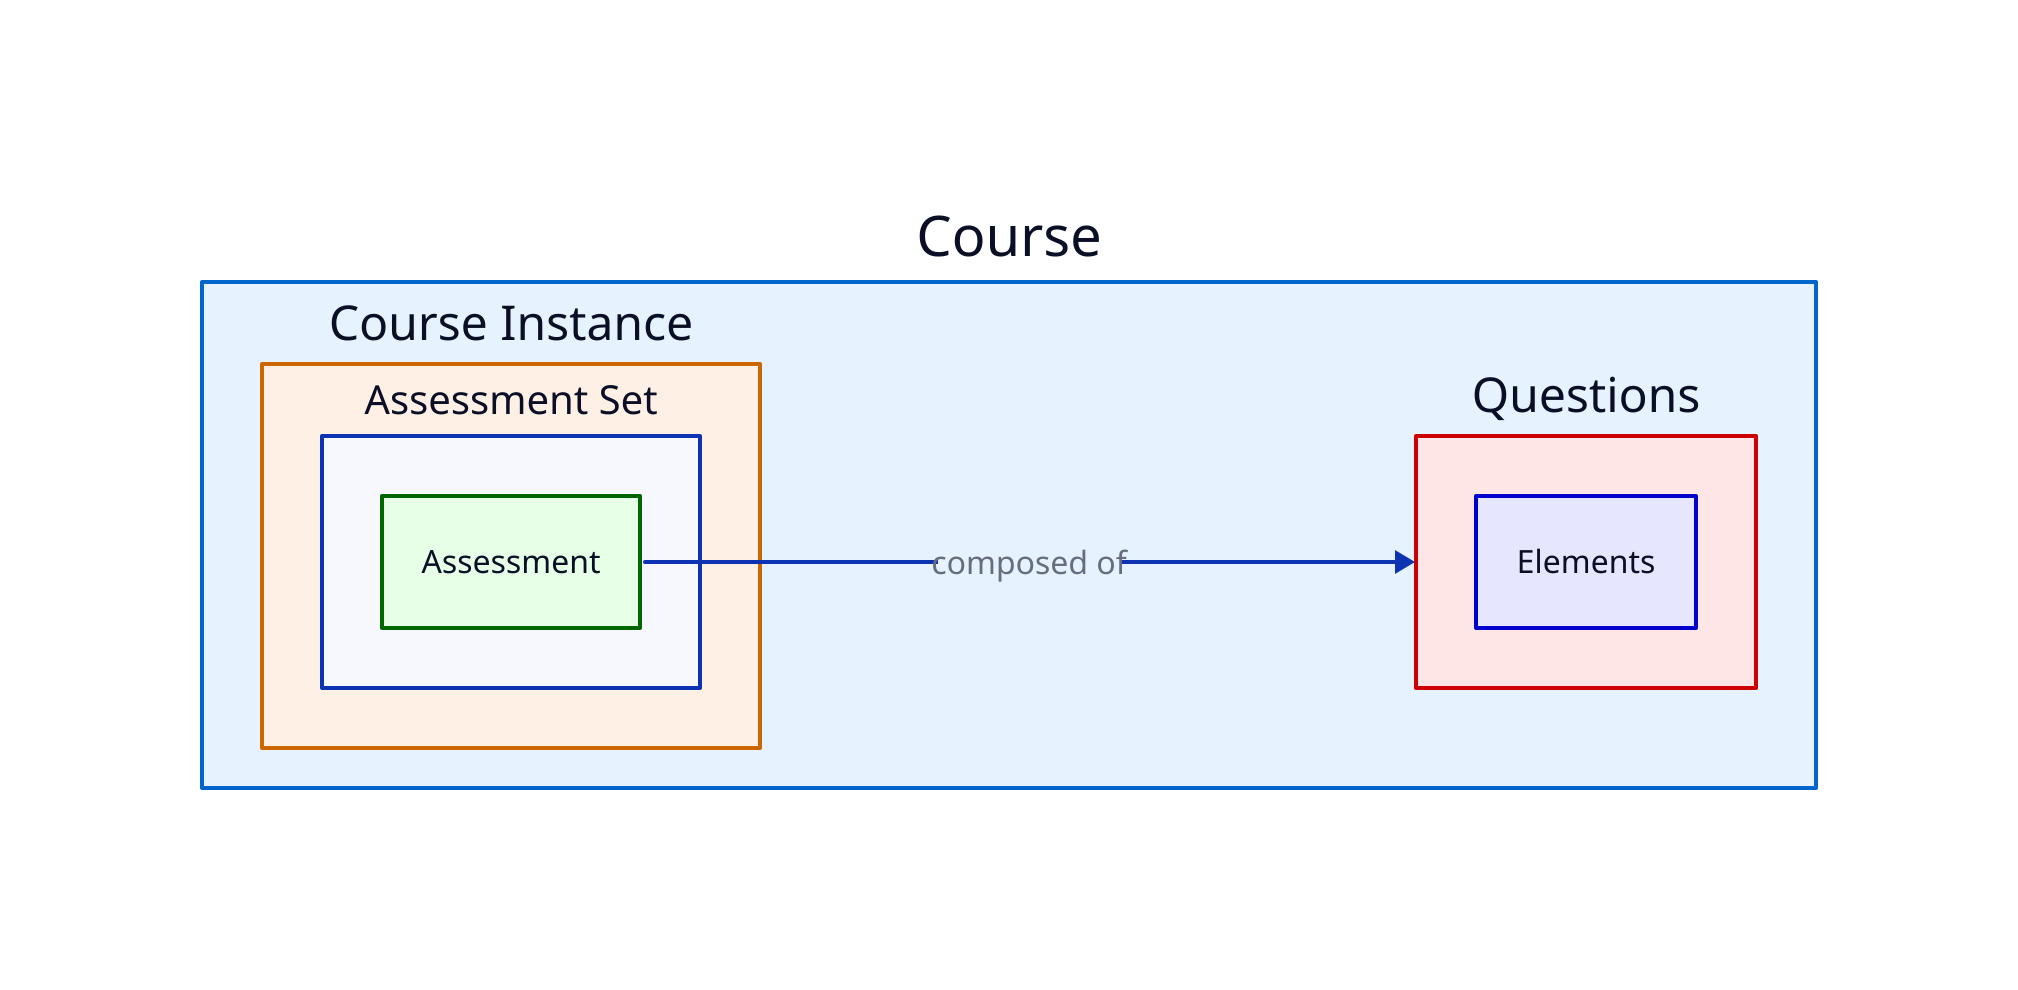 direction: right

course: Course {
    shape: rectangle
    style: {
        fill: "#e6f3ff"
        stroke: "#0066cc"
    }

    instance: Course Instance {
        shape: rectangle
        style: {
            fill: "#fff0e6"
            stroke: "#cc6600"
        }


        set: Assessment Set {
            shape: rectangle
            assessment: Assessment {
                shape: rectangle
                style: {
                    fill: "#e6ffe6"
                    stroke: "#006600"
                }
            }
        }
    }

    question: Questions {
        shape: rectangle
        style: {
            fill: "#ffe6e6"
            stroke: "#cc0000"
        }
        element: Elements {
            shape: rectangle
            style: {
                fill: "#e6e6ff"
                stroke: "#0000cc"
            }
        }
    }

    instance.set.assessment -> question: {
        label: "composed of"
        style: {
            bold: true;
        }
    }
}

